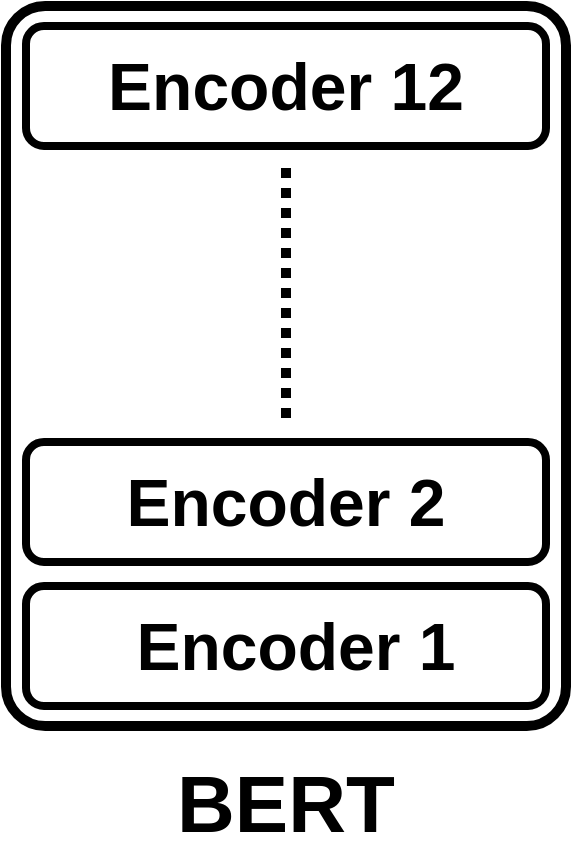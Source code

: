 <mxfile version="20.2.3" type="device"><diagram id="BIkcaBtP4xzJ8Dpwb25V" name="Page-1"><mxGraphModel dx="1422" dy="753" grid="1" gridSize="10" guides="1" tooltips="1" connect="1" arrows="1" fold="1" page="1" pageScale="1" pageWidth="850" pageHeight="1100" math="0" shadow="0"><root><mxCell id="0"/><mxCell id="1" parent="0"/><mxCell id="Tfg-P5ToXRWlhOcONxrB-15" value="" style="rounded=1;whiteSpace=wrap;html=1;fontSize=33;fillColor=none;arcSize=7;strokeWidth=5;" vertex="1" parent="1"><mxGeometry x="270" y="260" width="280" height="360" as="geometry"/></mxCell><mxCell id="Tfg-P5ToXRWlhOcONxrB-1" value="" style="rounded=1;whiteSpace=wrap;html=1;strokeWidth=4;" vertex="1" parent="1"><mxGeometry x="280" y="270" width="260" height="60" as="geometry"/></mxCell><mxCell id="Tfg-P5ToXRWlhOcONxrB-7" value="Encoder 12" style="text;html=1;strokeColor=none;fillColor=none;align=center;verticalAlign=middle;whiteSpace=wrap;rounded=0;fontSize=33;fontStyle=1" vertex="1" parent="1"><mxGeometry x="300" y="285" width="220" height="30" as="geometry"/></mxCell><mxCell id="Tfg-P5ToXRWlhOcONxrB-8" value="" style="rounded=1;whiteSpace=wrap;html=1;strokeWidth=4;" vertex="1" parent="1"><mxGeometry x="280" y="478" width="260" height="60" as="geometry"/></mxCell><mxCell id="Tfg-P5ToXRWlhOcONxrB-9" value="Encoder 2" style="text;html=1;strokeColor=none;fillColor=none;align=center;verticalAlign=middle;whiteSpace=wrap;rounded=0;fontSize=33;fontStyle=1" vertex="1" parent="1"><mxGeometry x="300" y="493" width="220" height="30" as="geometry"/></mxCell><mxCell id="Tfg-P5ToXRWlhOcONxrB-10" value="" style="rounded=1;whiteSpace=wrap;html=1;strokeWidth=4;" vertex="1" parent="1"><mxGeometry x="280" y="550" width="260" height="60" as="geometry"/></mxCell><mxCell id="Tfg-P5ToXRWlhOcONxrB-11" value="Encoder 1" style="text;html=1;strokeColor=none;fillColor=none;align=center;verticalAlign=middle;whiteSpace=wrap;rounded=0;fontSize=33;fontStyle=1" vertex="1" parent="1"><mxGeometry x="300" y="565" width="230" height="30" as="geometry"/></mxCell><mxCell id="Tfg-P5ToXRWlhOcONxrB-19" value="" style="endArrow=none;dashed=1;html=1;strokeWidth=5;rounded=0;fontSize=33;dashPattern=1 1;" edge="1" parent="1"><mxGeometry width="50" height="50" relative="1" as="geometry"><mxPoint x="410" y="341" as="sourcePoint"/><mxPoint x="410" y="466" as="targetPoint"/></mxGeometry></mxCell><mxCell id="Tfg-P5ToXRWlhOcONxrB-21" value="&lt;b style=&quot;font-size: 40px;&quot;&gt;BERT&lt;/b&gt;" style="text;html=1;strokeColor=none;fillColor=none;align=center;verticalAlign=middle;whiteSpace=wrap;rounded=0;fontSize=40;" vertex="1" parent="1"><mxGeometry x="340" y="643" width="140" height="30" as="geometry"/></mxCell></root></mxGraphModel></diagram></mxfile>